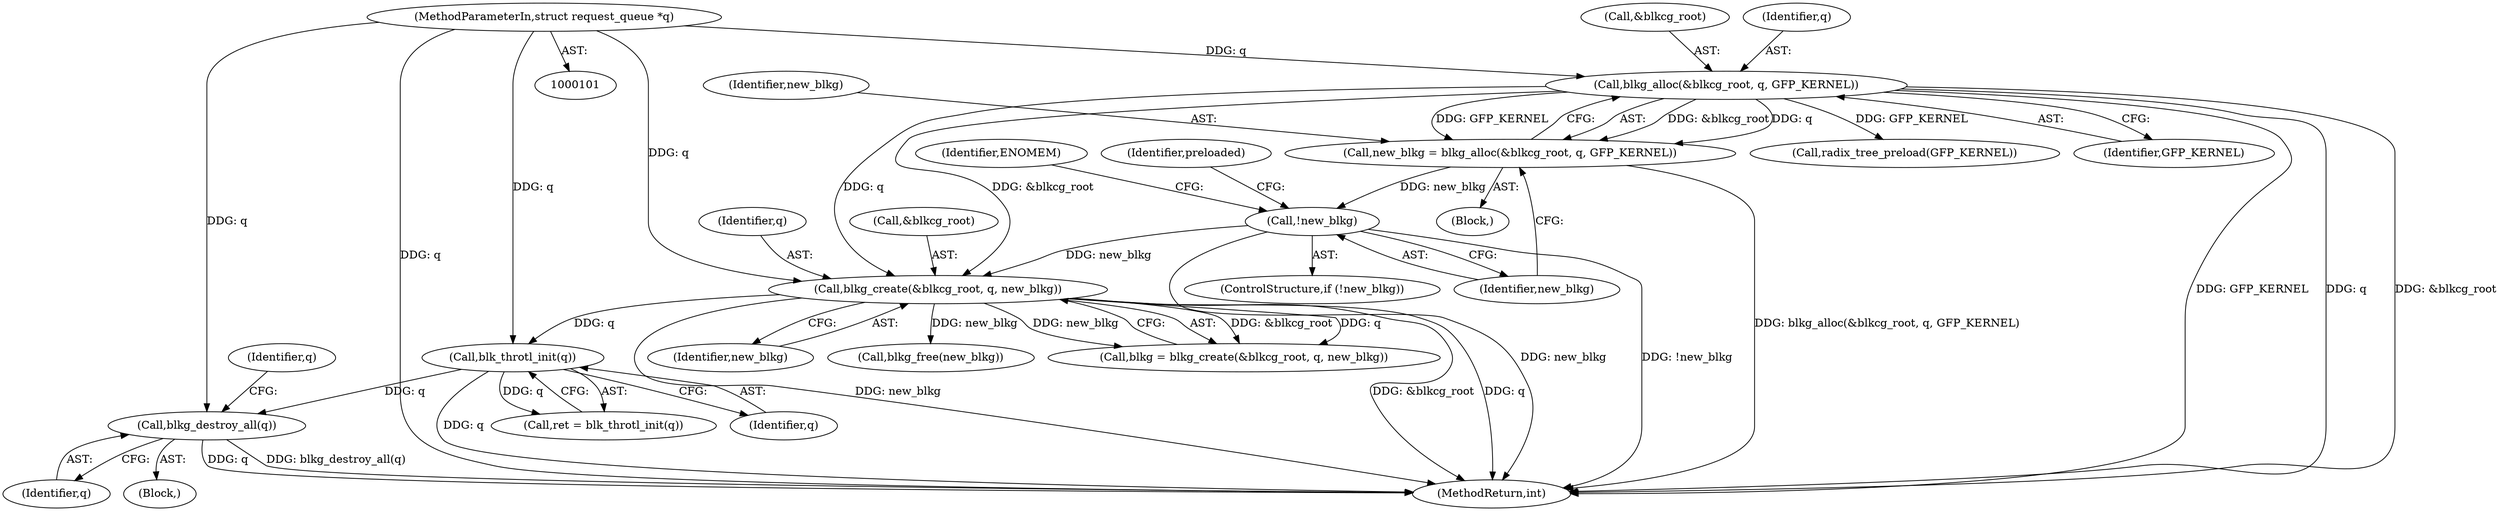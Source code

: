 digraph "0_linux_9b54d816e00425c3a517514e0d677bb3cec49258@pointer" {
"1000178" [label="(Call,blkg_destroy_all(q))"];
"1000169" [label="(Call,blk_throtl_init(q))"];
"1000133" [label="(Call,blkg_create(&blkcg_root, q, new_blkg))"];
"1000110" [label="(Call,blkg_alloc(&blkcg_root, q, GFP_KERNEL))"];
"1000102" [label="(MethodParameterIn,struct request_queue *q)"];
"1000116" [label="(Call,!new_blkg)"];
"1000108" [label="(Call,new_blkg = blkg_alloc(&blkcg_root, q, GFP_KERNEL))"];
"1000173" [label="(Block,)"];
"1000133" [label="(Call,blkg_create(&blkcg_root, q, new_blkg))"];
"1000116" [label="(Call,!new_blkg)"];
"1000124" [label="(Call,radix_tree_preload(GFP_KERNEL))"];
"1000114" [label="(Identifier,GFP_KERNEL)"];
"1000137" [label="(Identifier,new_blkg)"];
"1000150" [label="(Call,blkg_free(new_blkg))"];
"1000134" [label="(Call,&blkcg_root)"];
"1000186" [label="(MethodReturn,int)"];
"1000115" [label="(ControlStructure,if (!new_blkg))"];
"1000182" [label="(Identifier,q)"];
"1000120" [label="(Identifier,ENOMEM)"];
"1000110" [label="(Call,blkg_alloc(&blkcg_root, q, GFP_KERNEL))"];
"1000108" [label="(Call,new_blkg = blkg_alloc(&blkcg_root, q, GFP_KERNEL))"];
"1000178" [label="(Call,blkg_destroy_all(q))"];
"1000117" [label="(Identifier,new_blkg)"];
"1000170" [label="(Identifier,q)"];
"1000103" [label="(Block,)"];
"1000111" [label="(Call,&blkcg_root)"];
"1000102" [label="(MethodParameterIn,struct request_queue *q)"];
"1000113" [label="(Identifier,q)"];
"1000109" [label="(Identifier,new_blkg)"];
"1000122" [label="(Identifier,preloaded)"];
"1000179" [label="(Identifier,q)"];
"1000131" [label="(Call,blkg = blkg_create(&blkcg_root, q, new_blkg))"];
"1000167" [label="(Call,ret = blk_throtl_init(q))"];
"1000169" [label="(Call,blk_throtl_init(q))"];
"1000136" [label="(Identifier,q)"];
"1000178" -> "1000173"  [label="AST: "];
"1000178" -> "1000179"  [label="CFG: "];
"1000179" -> "1000178"  [label="AST: "];
"1000182" -> "1000178"  [label="CFG: "];
"1000178" -> "1000186"  [label="DDG: q"];
"1000178" -> "1000186"  [label="DDG: blkg_destroy_all(q)"];
"1000169" -> "1000178"  [label="DDG: q"];
"1000102" -> "1000178"  [label="DDG: q"];
"1000169" -> "1000167"  [label="AST: "];
"1000169" -> "1000170"  [label="CFG: "];
"1000170" -> "1000169"  [label="AST: "];
"1000167" -> "1000169"  [label="CFG: "];
"1000169" -> "1000186"  [label="DDG: q"];
"1000169" -> "1000167"  [label="DDG: q"];
"1000133" -> "1000169"  [label="DDG: q"];
"1000102" -> "1000169"  [label="DDG: q"];
"1000133" -> "1000131"  [label="AST: "];
"1000133" -> "1000137"  [label="CFG: "];
"1000134" -> "1000133"  [label="AST: "];
"1000136" -> "1000133"  [label="AST: "];
"1000137" -> "1000133"  [label="AST: "];
"1000131" -> "1000133"  [label="CFG: "];
"1000133" -> "1000186"  [label="DDG: &blkcg_root"];
"1000133" -> "1000186"  [label="DDG: q"];
"1000133" -> "1000186"  [label="DDG: new_blkg"];
"1000133" -> "1000131"  [label="DDG: &blkcg_root"];
"1000133" -> "1000131"  [label="DDG: q"];
"1000133" -> "1000131"  [label="DDG: new_blkg"];
"1000110" -> "1000133"  [label="DDG: &blkcg_root"];
"1000110" -> "1000133"  [label="DDG: q"];
"1000102" -> "1000133"  [label="DDG: q"];
"1000116" -> "1000133"  [label="DDG: new_blkg"];
"1000133" -> "1000150"  [label="DDG: new_blkg"];
"1000110" -> "1000108"  [label="AST: "];
"1000110" -> "1000114"  [label="CFG: "];
"1000111" -> "1000110"  [label="AST: "];
"1000113" -> "1000110"  [label="AST: "];
"1000114" -> "1000110"  [label="AST: "];
"1000108" -> "1000110"  [label="CFG: "];
"1000110" -> "1000186"  [label="DDG: GFP_KERNEL"];
"1000110" -> "1000186"  [label="DDG: q"];
"1000110" -> "1000186"  [label="DDG: &blkcg_root"];
"1000110" -> "1000108"  [label="DDG: &blkcg_root"];
"1000110" -> "1000108"  [label="DDG: q"];
"1000110" -> "1000108"  [label="DDG: GFP_KERNEL"];
"1000102" -> "1000110"  [label="DDG: q"];
"1000110" -> "1000124"  [label="DDG: GFP_KERNEL"];
"1000102" -> "1000101"  [label="AST: "];
"1000102" -> "1000186"  [label="DDG: q"];
"1000116" -> "1000115"  [label="AST: "];
"1000116" -> "1000117"  [label="CFG: "];
"1000117" -> "1000116"  [label="AST: "];
"1000120" -> "1000116"  [label="CFG: "];
"1000122" -> "1000116"  [label="CFG: "];
"1000116" -> "1000186"  [label="DDG: new_blkg"];
"1000116" -> "1000186"  [label="DDG: !new_blkg"];
"1000108" -> "1000116"  [label="DDG: new_blkg"];
"1000108" -> "1000103"  [label="AST: "];
"1000109" -> "1000108"  [label="AST: "];
"1000117" -> "1000108"  [label="CFG: "];
"1000108" -> "1000186"  [label="DDG: blkg_alloc(&blkcg_root, q, GFP_KERNEL)"];
}

